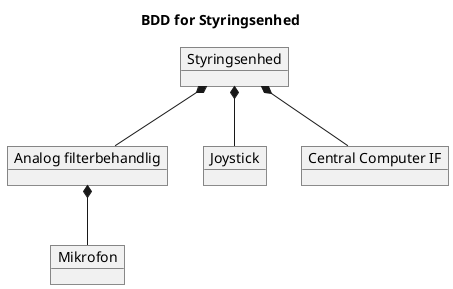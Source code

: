 @startuml
skinparam BackgroundColor transparent

title BDD for Styringsenhed

object "Styringsenhed" as styringsenhed
object "Mikrofon" as mikrofon
object "Analog filterbehandlig" as filter
object "Joystick" as joystick
object "Central Computer IF" as centralComputerIF

styringsenhed *-- filter
    filter *-- mikrofon
styringsenhed *-- joystick
styringsenhed *-- centralComputerIF

@enduml